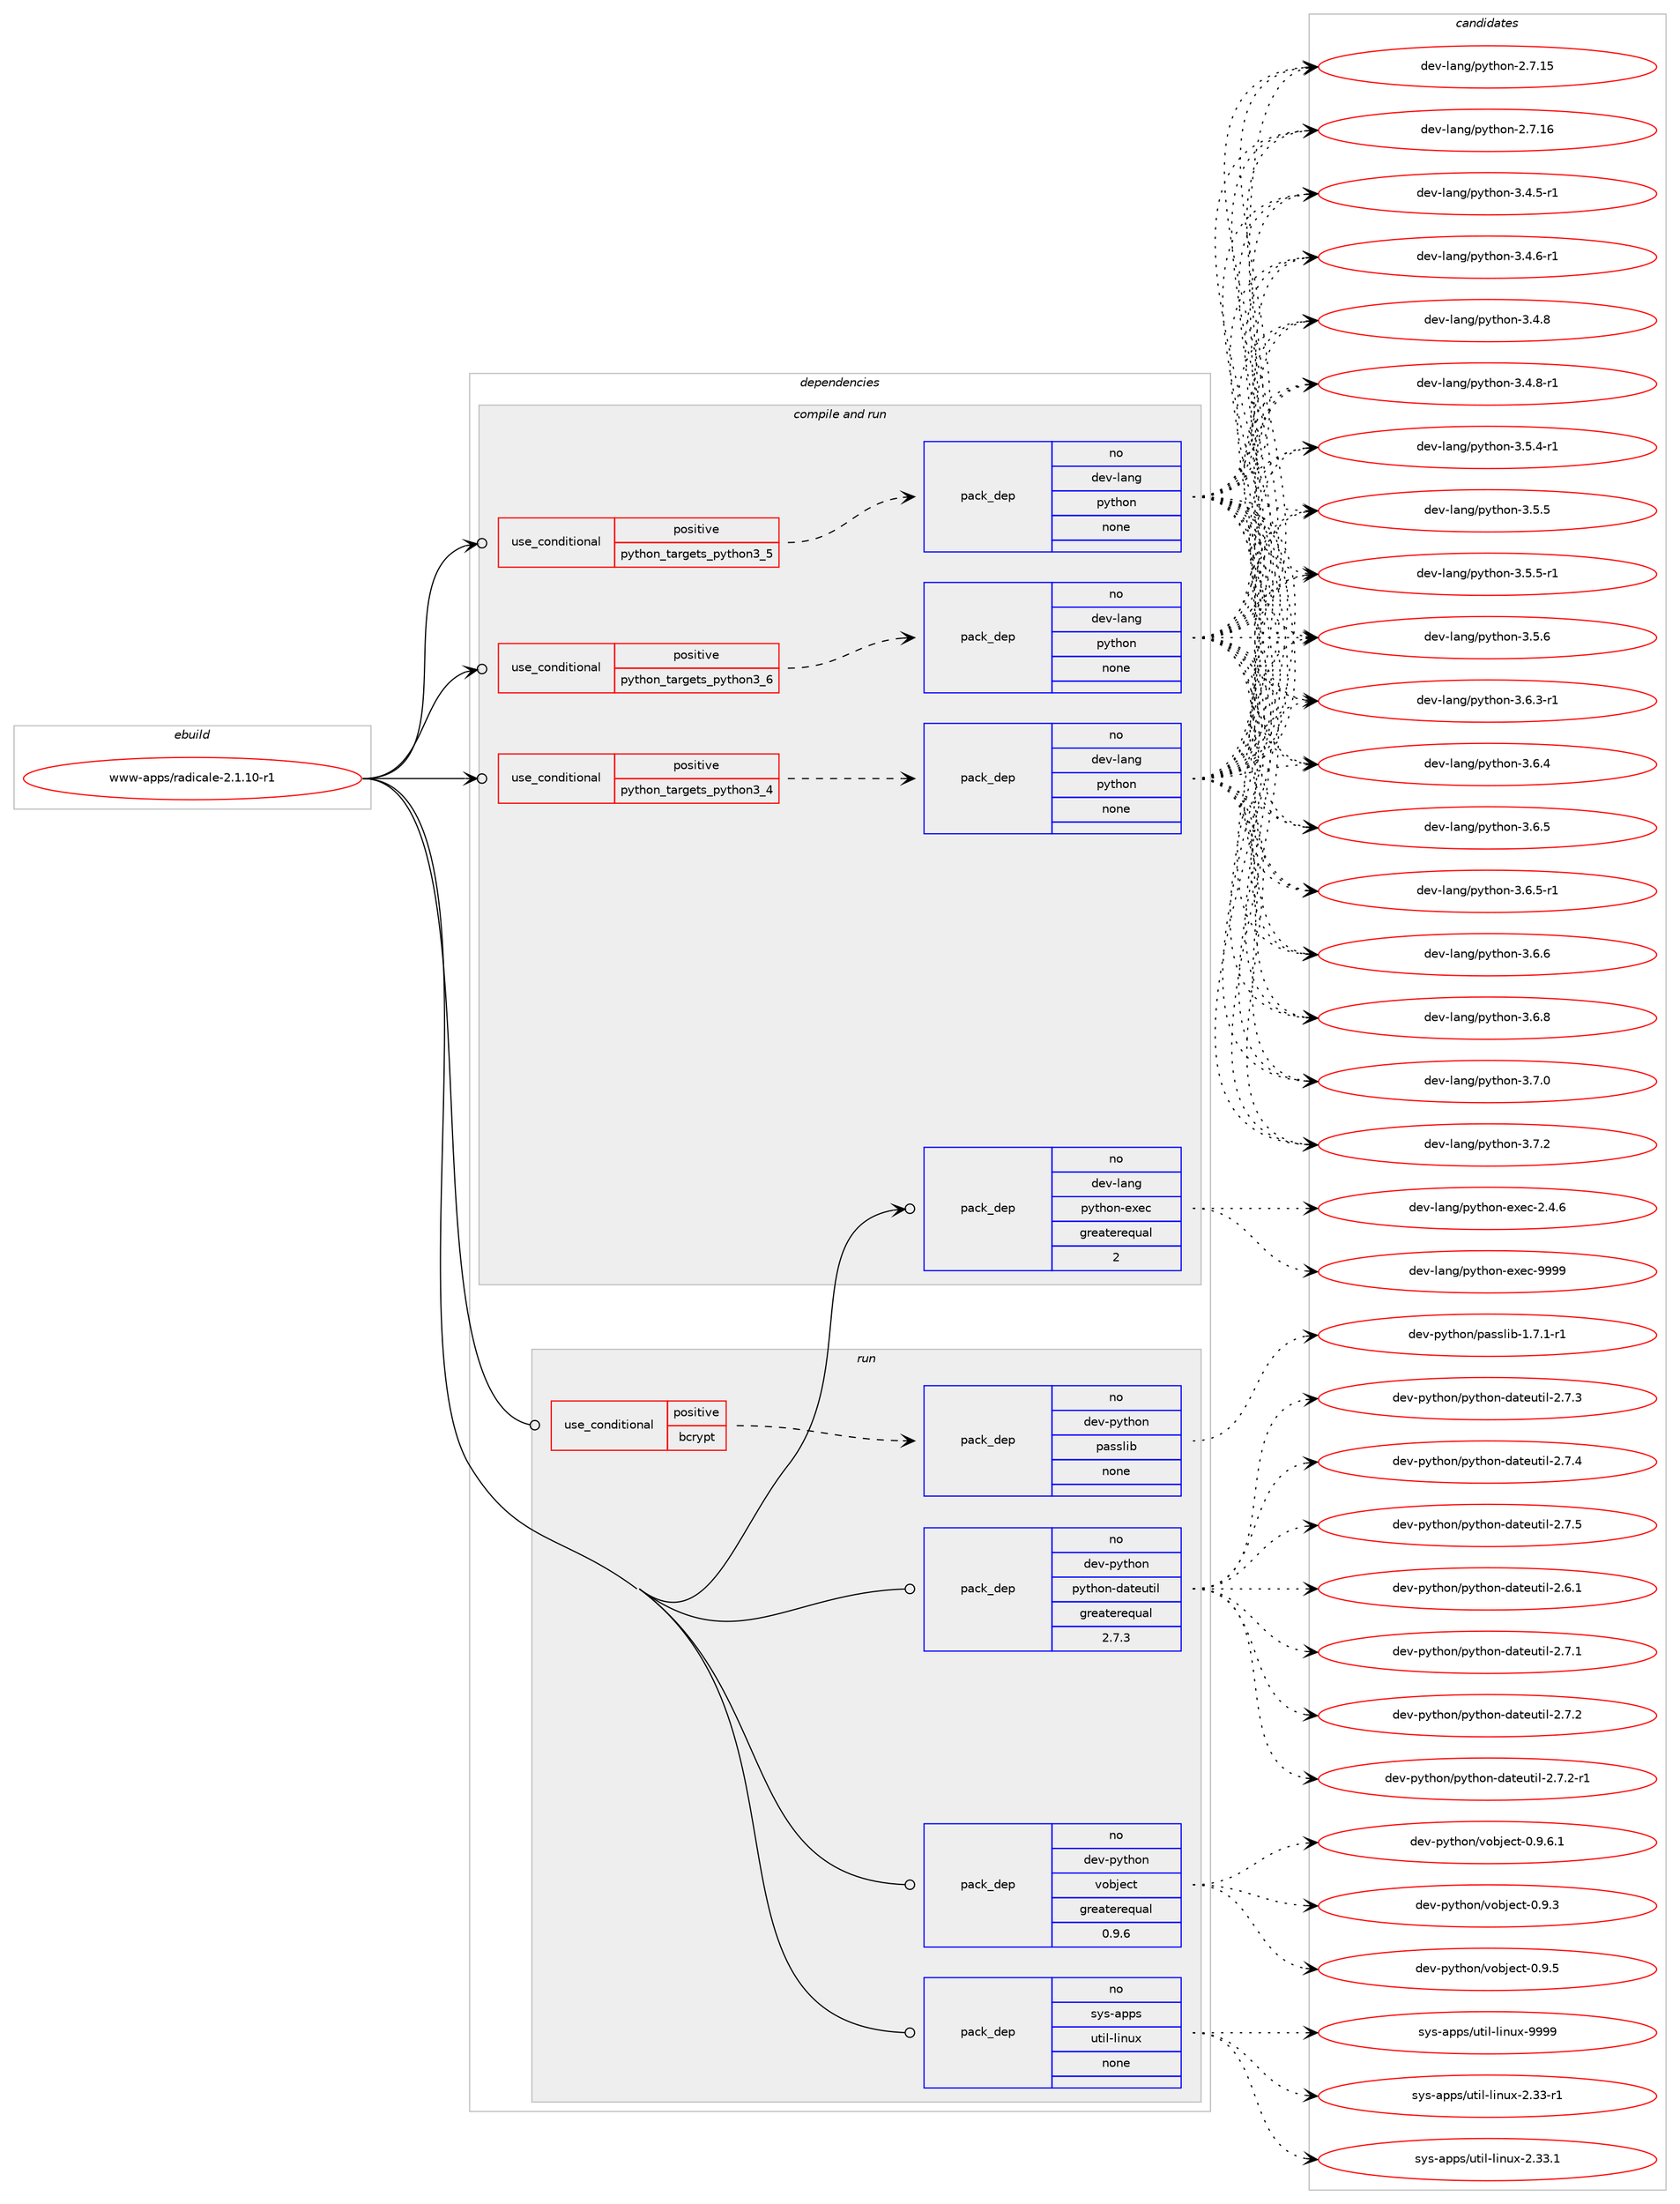 digraph prolog {

# *************
# Graph options
# *************

newrank=true;
concentrate=true;
compound=true;
graph [rankdir=LR,fontname=Helvetica,fontsize=10,ranksep=1.5];#, ranksep=2.5, nodesep=0.2];
edge  [arrowhead=vee];
node  [fontname=Helvetica,fontsize=10];

# **********
# The ebuild
# **********

subgraph cluster_leftcol {
color=gray;
rank=same;
label=<<i>ebuild</i>>;
id [label="www-apps/radicale-2.1.10-r1", color=red, width=4, href="../www-apps/radicale-2.1.10-r1.svg"];
}

# ****************
# The dependencies
# ****************

subgraph cluster_midcol {
color=gray;
label=<<i>dependencies</i>>;
subgraph cluster_compile {
fillcolor="#eeeeee";
style=filled;
label=<<i>compile</i>>;
}
subgraph cluster_compileandrun {
fillcolor="#eeeeee";
style=filled;
label=<<i>compile and run</i>>;
subgraph cond463524 {
dependency1746719 [label=<<TABLE BORDER="0" CELLBORDER="1" CELLSPACING="0" CELLPADDING="4"><TR><TD ROWSPAN="3" CELLPADDING="10">use_conditional</TD></TR><TR><TD>positive</TD></TR><TR><TD>python_targets_python3_4</TD></TR></TABLE>>, shape=none, color=red];
subgraph pack1253998 {
dependency1746720 [label=<<TABLE BORDER="0" CELLBORDER="1" CELLSPACING="0" CELLPADDING="4" WIDTH="220"><TR><TD ROWSPAN="6" CELLPADDING="30">pack_dep</TD></TR><TR><TD WIDTH="110">no</TD></TR><TR><TD>dev-lang</TD></TR><TR><TD>python</TD></TR><TR><TD>none</TD></TR><TR><TD></TD></TR></TABLE>>, shape=none, color=blue];
}
dependency1746719:e -> dependency1746720:w [weight=20,style="dashed",arrowhead="vee"];
}
id:e -> dependency1746719:w [weight=20,style="solid",arrowhead="odotvee"];
subgraph cond463525 {
dependency1746721 [label=<<TABLE BORDER="0" CELLBORDER="1" CELLSPACING="0" CELLPADDING="4"><TR><TD ROWSPAN="3" CELLPADDING="10">use_conditional</TD></TR><TR><TD>positive</TD></TR><TR><TD>python_targets_python3_5</TD></TR></TABLE>>, shape=none, color=red];
subgraph pack1253999 {
dependency1746722 [label=<<TABLE BORDER="0" CELLBORDER="1" CELLSPACING="0" CELLPADDING="4" WIDTH="220"><TR><TD ROWSPAN="6" CELLPADDING="30">pack_dep</TD></TR><TR><TD WIDTH="110">no</TD></TR><TR><TD>dev-lang</TD></TR><TR><TD>python</TD></TR><TR><TD>none</TD></TR><TR><TD></TD></TR></TABLE>>, shape=none, color=blue];
}
dependency1746721:e -> dependency1746722:w [weight=20,style="dashed",arrowhead="vee"];
}
id:e -> dependency1746721:w [weight=20,style="solid",arrowhead="odotvee"];
subgraph cond463526 {
dependency1746723 [label=<<TABLE BORDER="0" CELLBORDER="1" CELLSPACING="0" CELLPADDING="4"><TR><TD ROWSPAN="3" CELLPADDING="10">use_conditional</TD></TR><TR><TD>positive</TD></TR><TR><TD>python_targets_python3_6</TD></TR></TABLE>>, shape=none, color=red];
subgraph pack1254000 {
dependency1746724 [label=<<TABLE BORDER="0" CELLBORDER="1" CELLSPACING="0" CELLPADDING="4" WIDTH="220"><TR><TD ROWSPAN="6" CELLPADDING="30">pack_dep</TD></TR><TR><TD WIDTH="110">no</TD></TR><TR><TD>dev-lang</TD></TR><TR><TD>python</TD></TR><TR><TD>none</TD></TR><TR><TD></TD></TR></TABLE>>, shape=none, color=blue];
}
dependency1746723:e -> dependency1746724:w [weight=20,style="dashed",arrowhead="vee"];
}
id:e -> dependency1746723:w [weight=20,style="solid",arrowhead="odotvee"];
subgraph pack1254001 {
dependency1746725 [label=<<TABLE BORDER="0" CELLBORDER="1" CELLSPACING="0" CELLPADDING="4" WIDTH="220"><TR><TD ROWSPAN="6" CELLPADDING="30">pack_dep</TD></TR><TR><TD WIDTH="110">no</TD></TR><TR><TD>dev-lang</TD></TR><TR><TD>python-exec</TD></TR><TR><TD>greaterequal</TD></TR><TR><TD>2</TD></TR></TABLE>>, shape=none, color=blue];
}
id:e -> dependency1746725:w [weight=20,style="solid",arrowhead="odotvee"];
}
subgraph cluster_run {
fillcolor="#eeeeee";
style=filled;
label=<<i>run</i>>;
subgraph cond463527 {
dependency1746726 [label=<<TABLE BORDER="0" CELLBORDER="1" CELLSPACING="0" CELLPADDING="4"><TR><TD ROWSPAN="3" CELLPADDING="10">use_conditional</TD></TR><TR><TD>positive</TD></TR><TR><TD>bcrypt</TD></TR></TABLE>>, shape=none, color=red];
subgraph pack1254002 {
dependency1746727 [label=<<TABLE BORDER="0" CELLBORDER="1" CELLSPACING="0" CELLPADDING="4" WIDTH="220"><TR><TD ROWSPAN="6" CELLPADDING="30">pack_dep</TD></TR><TR><TD WIDTH="110">no</TD></TR><TR><TD>dev-python</TD></TR><TR><TD>passlib</TD></TR><TR><TD>none</TD></TR><TR><TD></TD></TR></TABLE>>, shape=none, color=blue];
}
dependency1746726:e -> dependency1746727:w [weight=20,style="dashed",arrowhead="vee"];
}
id:e -> dependency1746726:w [weight=20,style="solid",arrowhead="odot"];
subgraph pack1254003 {
dependency1746728 [label=<<TABLE BORDER="0" CELLBORDER="1" CELLSPACING="0" CELLPADDING="4" WIDTH="220"><TR><TD ROWSPAN="6" CELLPADDING="30">pack_dep</TD></TR><TR><TD WIDTH="110">no</TD></TR><TR><TD>dev-python</TD></TR><TR><TD>python-dateutil</TD></TR><TR><TD>greaterequal</TD></TR><TR><TD>2.7.3</TD></TR></TABLE>>, shape=none, color=blue];
}
id:e -> dependency1746728:w [weight=20,style="solid",arrowhead="odot"];
subgraph pack1254004 {
dependency1746729 [label=<<TABLE BORDER="0" CELLBORDER="1" CELLSPACING="0" CELLPADDING="4" WIDTH="220"><TR><TD ROWSPAN="6" CELLPADDING="30">pack_dep</TD></TR><TR><TD WIDTH="110">no</TD></TR><TR><TD>dev-python</TD></TR><TR><TD>vobject</TD></TR><TR><TD>greaterequal</TD></TR><TR><TD>0.9.6</TD></TR></TABLE>>, shape=none, color=blue];
}
id:e -> dependency1746729:w [weight=20,style="solid",arrowhead="odot"];
subgraph pack1254005 {
dependency1746730 [label=<<TABLE BORDER="0" CELLBORDER="1" CELLSPACING="0" CELLPADDING="4" WIDTH="220"><TR><TD ROWSPAN="6" CELLPADDING="30">pack_dep</TD></TR><TR><TD WIDTH="110">no</TD></TR><TR><TD>sys-apps</TD></TR><TR><TD>util-linux</TD></TR><TR><TD>none</TD></TR><TR><TD></TD></TR></TABLE>>, shape=none, color=blue];
}
id:e -> dependency1746730:w [weight=20,style="solid",arrowhead="odot"];
}
}

# **************
# The candidates
# **************

subgraph cluster_choices {
rank=same;
color=gray;
label=<<i>candidates</i>>;

subgraph choice1253998 {
color=black;
nodesep=1;
choice10010111845108971101034711212111610411111045504655464953 [label="dev-lang/python-2.7.15", color=red, width=4,href="../dev-lang/python-2.7.15.svg"];
choice10010111845108971101034711212111610411111045504655464954 [label="dev-lang/python-2.7.16", color=red, width=4,href="../dev-lang/python-2.7.16.svg"];
choice1001011184510897110103471121211161041111104551465246534511449 [label="dev-lang/python-3.4.5-r1", color=red, width=4,href="../dev-lang/python-3.4.5-r1.svg"];
choice1001011184510897110103471121211161041111104551465246544511449 [label="dev-lang/python-3.4.6-r1", color=red, width=4,href="../dev-lang/python-3.4.6-r1.svg"];
choice100101118451089711010347112121116104111110455146524656 [label="dev-lang/python-3.4.8", color=red, width=4,href="../dev-lang/python-3.4.8.svg"];
choice1001011184510897110103471121211161041111104551465246564511449 [label="dev-lang/python-3.4.8-r1", color=red, width=4,href="../dev-lang/python-3.4.8-r1.svg"];
choice1001011184510897110103471121211161041111104551465346524511449 [label="dev-lang/python-3.5.4-r1", color=red, width=4,href="../dev-lang/python-3.5.4-r1.svg"];
choice100101118451089711010347112121116104111110455146534653 [label="dev-lang/python-3.5.5", color=red, width=4,href="../dev-lang/python-3.5.5.svg"];
choice1001011184510897110103471121211161041111104551465346534511449 [label="dev-lang/python-3.5.5-r1", color=red, width=4,href="../dev-lang/python-3.5.5-r1.svg"];
choice100101118451089711010347112121116104111110455146534654 [label="dev-lang/python-3.5.6", color=red, width=4,href="../dev-lang/python-3.5.6.svg"];
choice1001011184510897110103471121211161041111104551465446514511449 [label="dev-lang/python-3.6.3-r1", color=red, width=4,href="../dev-lang/python-3.6.3-r1.svg"];
choice100101118451089711010347112121116104111110455146544652 [label="dev-lang/python-3.6.4", color=red, width=4,href="../dev-lang/python-3.6.4.svg"];
choice100101118451089711010347112121116104111110455146544653 [label="dev-lang/python-3.6.5", color=red, width=4,href="../dev-lang/python-3.6.5.svg"];
choice1001011184510897110103471121211161041111104551465446534511449 [label="dev-lang/python-3.6.5-r1", color=red, width=4,href="../dev-lang/python-3.6.5-r1.svg"];
choice100101118451089711010347112121116104111110455146544654 [label="dev-lang/python-3.6.6", color=red, width=4,href="../dev-lang/python-3.6.6.svg"];
choice100101118451089711010347112121116104111110455146544656 [label="dev-lang/python-3.6.8", color=red, width=4,href="../dev-lang/python-3.6.8.svg"];
choice100101118451089711010347112121116104111110455146554648 [label="dev-lang/python-3.7.0", color=red, width=4,href="../dev-lang/python-3.7.0.svg"];
choice100101118451089711010347112121116104111110455146554650 [label="dev-lang/python-3.7.2", color=red, width=4,href="../dev-lang/python-3.7.2.svg"];
dependency1746720:e -> choice10010111845108971101034711212111610411111045504655464953:w [style=dotted,weight="100"];
dependency1746720:e -> choice10010111845108971101034711212111610411111045504655464954:w [style=dotted,weight="100"];
dependency1746720:e -> choice1001011184510897110103471121211161041111104551465246534511449:w [style=dotted,weight="100"];
dependency1746720:e -> choice1001011184510897110103471121211161041111104551465246544511449:w [style=dotted,weight="100"];
dependency1746720:e -> choice100101118451089711010347112121116104111110455146524656:w [style=dotted,weight="100"];
dependency1746720:e -> choice1001011184510897110103471121211161041111104551465246564511449:w [style=dotted,weight="100"];
dependency1746720:e -> choice1001011184510897110103471121211161041111104551465346524511449:w [style=dotted,weight="100"];
dependency1746720:e -> choice100101118451089711010347112121116104111110455146534653:w [style=dotted,weight="100"];
dependency1746720:e -> choice1001011184510897110103471121211161041111104551465346534511449:w [style=dotted,weight="100"];
dependency1746720:e -> choice100101118451089711010347112121116104111110455146534654:w [style=dotted,weight="100"];
dependency1746720:e -> choice1001011184510897110103471121211161041111104551465446514511449:w [style=dotted,weight="100"];
dependency1746720:e -> choice100101118451089711010347112121116104111110455146544652:w [style=dotted,weight="100"];
dependency1746720:e -> choice100101118451089711010347112121116104111110455146544653:w [style=dotted,weight="100"];
dependency1746720:e -> choice1001011184510897110103471121211161041111104551465446534511449:w [style=dotted,weight="100"];
dependency1746720:e -> choice100101118451089711010347112121116104111110455146544654:w [style=dotted,weight="100"];
dependency1746720:e -> choice100101118451089711010347112121116104111110455146544656:w [style=dotted,weight="100"];
dependency1746720:e -> choice100101118451089711010347112121116104111110455146554648:w [style=dotted,weight="100"];
dependency1746720:e -> choice100101118451089711010347112121116104111110455146554650:w [style=dotted,weight="100"];
}
subgraph choice1253999 {
color=black;
nodesep=1;
choice10010111845108971101034711212111610411111045504655464953 [label="dev-lang/python-2.7.15", color=red, width=4,href="../dev-lang/python-2.7.15.svg"];
choice10010111845108971101034711212111610411111045504655464954 [label="dev-lang/python-2.7.16", color=red, width=4,href="../dev-lang/python-2.7.16.svg"];
choice1001011184510897110103471121211161041111104551465246534511449 [label="dev-lang/python-3.4.5-r1", color=red, width=4,href="../dev-lang/python-3.4.5-r1.svg"];
choice1001011184510897110103471121211161041111104551465246544511449 [label="dev-lang/python-3.4.6-r1", color=red, width=4,href="../dev-lang/python-3.4.6-r1.svg"];
choice100101118451089711010347112121116104111110455146524656 [label="dev-lang/python-3.4.8", color=red, width=4,href="../dev-lang/python-3.4.8.svg"];
choice1001011184510897110103471121211161041111104551465246564511449 [label="dev-lang/python-3.4.8-r1", color=red, width=4,href="../dev-lang/python-3.4.8-r1.svg"];
choice1001011184510897110103471121211161041111104551465346524511449 [label="dev-lang/python-3.5.4-r1", color=red, width=4,href="../dev-lang/python-3.5.4-r1.svg"];
choice100101118451089711010347112121116104111110455146534653 [label="dev-lang/python-3.5.5", color=red, width=4,href="../dev-lang/python-3.5.5.svg"];
choice1001011184510897110103471121211161041111104551465346534511449 [label="dev-lang/python-3.5.5-r1", color=red, width=4,href="../dev-lang/python-3.5.5-r1.svg"];
choice100101118451089711010347112121116104111110455146534654 [label="dev-lang/python-3.5.6", color=red, width=4,href="../dev-lang/python-3.5.6.svg"];
choice1001011184510897110103471121211161041111104551465446514511449 [label="dev-lang/python-3.6.3-r1", color=red, width=4,href="../dev-lang/python-3.6.3-r1.svg"];
choice100101118451089711010347112121116104111110455146544652 [label="dev-lang/python-3.6.4", color=red, width=4,href="../dev-lang/python-3.6.4.svg"];
choice100101118451089711010347112121116104111110455146544653 [label="dev-lang/python-3.6.5", color=red, width=4,href="../dev-lang/python-3.6.5.svg"];
choice1001011184510897110103471121211161041111104551465446534511449 [label="dev-lang/python-3.6.5-r1", color=red, width=4,href="../dev-lang/python-3.6.5-r1.svg"];
choice100101118451089711010347112121116104111110455146544654 [label="dev-lang/python-3.6.6", color=red, width=4,href="../dev-lang/python-3.6.6.svg"];
choice100101118451089711010347112121116104111110455146544656 [label="dev-lang/python-3.6.8", color=red, width=4,href="../dev-lang/python-3.6.8.svg"];
choice100101118451089711010347112121116104111110455146554648 [label="dev-lang/python-3.7.0", color=red, width=4,href="../dev-lang/python-3.7.0.svg"];
choice100101118451089711010347112121116104111110455146554650 [label="dev-lang/python-3.7.2", color=red, width=4,href="../dev-lang/python-3.7.2.svg"];
dependency1746722:e -> choice10010111845108971101034711212111610411111045504655464953:w [style=dotted,weight="100"];
dependency1746722:e -> choice10010111845108971101034711212111610411111045504655464954:w [style=dotted,weight="100"];
dependency1746722:e -> choice1001011184510897110103471121211161041111104551465246534511449:w [style=dotted,weight="100"];
dependency1746722:e -> choice1001011184510897110103471121211161041111104551465246544511449:w [style=dotted,weight="100"];
dependency1746722:e -> choice100101118451089711010347112121116104111110455146524656:w [style=dotted,weight="100"];
dependency1746722:e -> choice1001011184510897110103471121211161041111104551465246564511449:w [style=dotted,weight="100"];
dependency1746722:e -> choice1001011184510897110103471121211161041111104551465346524511449:w [style=dotted,weight="100"];
dependency1746722:e -> choice100101118451089711010347112121116104111110455146534653:w [style=dotted,weight="100"];
dependency1746722:e -> choice1001011184510897110103471121211161041111104551465346534511449:w [style=dotted,weight="100"];
dependency1746722:e -> choice100101118451089711010347112121116104111110455146534654:w [style=dotted,weight="100"];
dependency1746722:e -> choice1001011184510897110103471121211161041111104551465446514511449:w [style=dotted,weight="100"];
dependency1746722:e -> choice100101118451089711010347112121116104111110455146544652:w [style=dotted,weight="100"];
dependency1746722:e -> choice100101118451089711010347112121116104111110455146544653:w [style=dotted,weight="100"];
dependency1746722:e -> choice1001011184510897110103471121211161041111104551465446534511449:w [style=dotted,weight="100"];
dependency1746722:e -> choice100101118451089711010347112121116104111110455146544654:w [style=dotted,weight="100"];
dependency1746722:e -> choice100101118451089711010347112121116104111110455146544656:w [style=dotted,weight="100"];
dependency1746722:e -> choice100101118451089711010347112121116104111110455146554648:w [style=dotted,weight="100"];
dependency1746722:e -> choice100101118451089711010347112121116104111110455146554650:w [style=dotted,weight="100"];
}
subgraph choice1254000 {
color=black;
nodesep=1;
choice10010111845108971101034711212111610411111045504655464953 [label="dev-lang/python-2.7.15", color=red, width=4,href="../dev-lang/python-2.7.15.svg"];
choice10010111845108971101034711212111610411111045504655464954 [label="dev-lang/python-2.7.16", color=red, width=4,href="../dev-lang/python-2.7.16.svg"];
choice1001011184510897110103471121211161041111104551465246534511449 [label="dev-lang/python-3.4.5-r1", color=red, width=4,href="../dev-lang/python-3.4.5-r1.svg"];
choice1001011184510897110103471121211161041111104551465246544511449 [label="dev-lang/python-3.4.6-r1", color=red, width=4,href="../dev-lang/python-3.4.6-r1.svg"];
choice100101118451089711010347112121116104111110455146524656 [label="dev-lang/python-3.4.8", color=red, width=4,href="../dev-lang/python-3.4.8.svg"];
choice1001011184510897110103471121211161041111104551465246564511449 [label="dev-lang/python-3.4.8-r1", color=red, width=4,href="../dev-lang/python-3.4.8-r1.svg"];
choice1001011184510897110103471121211161041111104551465346524511449 [label="dev-lang/python-3.5.4-r1", color=red, width=4,href="../dev-lang/python-3.5.4-r1.svg"];
choice100101118451089711010347112121116104111110455146534653 [label="dev-lang/python-3.5.5", color=red, width=4,href="../dev-lang/python-3.5.5.svg"];
choice1001011184510897110103471121211161041111104551465346534511449 [label="dev-lang/python-3.5.5-r1", color=red, width=4,href="../dev-lang/python-3.5.5-r1.svg"];
choice100101118451089711010347112121116104111110455146534654 [label="dev-lang/python-3.5.6", color=red, width=4,href="../dev-lang/python-3.5.6.svg"];
choice1001011184510897110103471121211161041111104551465446514511449 [label="dev-lang/python-3.6.3-r1", color=red, width=4,href="../dev-lang/python-3.6.3-r1.svg"];
choice100101118451089711010347112121116104111110455146544652 [label="dev-lang/python-3.6.4", color=red, width=4,href="../dev-lang/python-3.6.4.svg"];
choice100101118451089711010347112121116104111110455146544653 [label="dev-lang/python-3.6.5", color=red, width=4,href="../dev-lang/python-3.6.5.svg"];
choice1001011184510897110103471121211161041111104551465446534511449 [label="dev-lang/python-3.6.5-r1", color=red, width=4,href="../dev-lang/python-3.6.5-r1.svg"];
choice100101118451089711010347112121116104111110455146544654 [label="dev-lang/python-3.6.6", color=red, width=4,href="../dev-lang/python-3.6.6.svg"];
choice100101118451089711010347112121116104111110455146544656 [label="dev-lang/python-3.6.8", color=red, width=4,href="../dev-lang/python-3.6.8.svg"];
choice100101118451089711010347112121116104111110455146554648 [label="dev-lang/python-3.7.0", color=red, width=4,href="../dev-lang/python-3.7.0.svg"];
choice100101118451089711010347112121116104111110455146554650 [label="dev-lang/python-3.7.2", color=red, width=4,href="../dev-lang/python-3.7.2.svg"];
dependency1746724:e -> choice10010111845108971101034711212111610411111045504655464953:w [style=dotted,weight="100"];
dependency1746724:e -> choice10010111845108971101034711212111610411111045504655464954:w [style=dotted,weight="100"];
dependency1746724:e -> choice1001011184510897110103471121211161041111104551465246534511449:w [style=dotted,weight="100"];
dependency1746724:e -> choice1001011184510897110103471121211161041111104551465246544511449:w [style=dotted,weight="100"];
dependency1746724:e -> choice100101118451089711010347112121116104111110455146524656:w [style=dotted,weight="100"];
dependency1746724:e -> choice1001011184510897110103471121211161041111104551465246564511449:w [style=dotted,weight="100"];
dependency1746724:e -> choice1001011184510897110103471121211161041111104551465346524511449:w [style=dotted,weight="100"];
dependency1746724:e -> choice100101118451089711010347112121116104111110455146534653:w [style=dotted,weight="100"];
dependency1746724:e -> choice1001011184510897110103471121211161041111104551465346534511449:w [style=dotted,weight="100"];
dependency1746724:e -> choice100101118451089711010347112121116104111110455146534654:w [style=dotted,weight="100"];
dependency1746724:e -> choice1001011184510897110103471121211161041111104551465446514511449:w [style=dotted,weight="100"];
dependency1746724:e -> choice100101118451089711010347112121116104111110455146544652:w [style=dotted,weight="100"];
dependency1746724:e -> choice100101118451089711010347112121116104111110455146544653:w [style=dotted,weight="100"];
dependency1746724:e -> choice1001011184510897110103471121211161041111104551465446534511449:w [style=dotted,weight="100"];
dependency1746724:e -> choice100101118451089711010347112121116104111110455146544654:w [style=dotted,weight="100"];
dependency1746724:e -> choice100101118451089711010347112121116104111110455146544656:w [style=dotted,weight="100"];
dependency1746724:e -> choice100101118451089711010347112121116104111110455146554648:w [style=dotted,weight="100"];
dependency1746724:e -> choice100101118451089711010347112121116104111110455146554650:w [style=dotted,weight="100"];
}
subgraph choice1254001 {
color=black;
nodesep=1;
choice1001011184510897110103471121211161041111104510112010199455046524654 [label="dev-lang/python-exec-2.4.6", color=red, width=4,href="../dev-lang/python-exec-2.4.6.svg"];
choice10010111845108971101034711212111610411111045101120101994557575757 [label="dev-lang/python-exec-9999", color=red, width=4,href="../dev-lang/python-exec-9999.svg"];
dependency1746725:e -> choice1001011184510897110103471121211161041111104510112010199455046524654:w [style=dotted,weight="100"];
dependency1746725:e -> choice10010111845108971101034711212111610411111045101120101994557575757:w [style=dotted,weight="100"];
}
subgraph choice1254002 {
color=black;
nodesep=1;
choice100101118451121211161041111104711297115115108105984549465546494511449 [label="dev-python/passlib-1.7.1-r1", color=red, width=4,href="../dev-python/passlib-1.7.1-r1.svg"];
dependency1746727:e -> choice100101118451121211161041111104711297115115108105984549465546494511449:w [style=dotted,weight="100"];
}
subgraph choice1254003 {
color=black;
nodesep=1;
choice10010111845112121116104111110471121211161041111104510097116101117116105108455046544649 [label="dev-python/python-dateutil-2.6.1", color=red, width=4,href="../dev-python/python-dateutil-2.6.1.svg"];
choice10010111845112121116104111110471121211161041111104510097116101117116105108455046554649 [label="dev-python/python-dateutil-2.7.1", color=red, width=4,href="../dev-python/python-dateutil-2.7.1.svg"];
choice10010111845112121116104111110471121211161041111104510097116101117116105108455046554650 [label="dev-python/python-dateutil-2.7.2", color=red, width=4,href="../dev-python/python-dateutil-2.7.2.svg"];
choice100101118451121211161041111104711212111610411111045100971161011171161051084550465546504511449 [label="dev-python/python-dateutil-2.7.2-r1", color=red, width=4,href="../dev-python/python-dateutil-2.7.2-r1.svg"];
choice10010111845112121116104111110471121211161041111104510097116101117116105108455046554651 [label="dev-python/python-dateutil-2.7.3", color=red, width=4,href="../dev-python/python-dateutil-2.7.3.svg"];
choice10010111845112121116104111110471121211161041111104510097116101117116105108455046554652 [label="dev-python/python-dateutil-2.7.4", color=red, width=4,href="../dev-python/python-dateutil-2.7.4.svg"];
choice10010111845112121116104111110471121211161041111104510097116101117116105108455046554653 [label="dev-python/python-dateutil-2.7.5", color=red, width=4,href="../dev-python/python-dateutil-2.7.5.svg"];
dependency1746728:e -> choice10010111845112121116104111110471121211161041111104510097116101117116105108455046544649:w [style=dotted,weight="100"];
dependency1746728:e -> choice10010111845112121116104111110471121211161041111104510097116101117116105108455046554649:w [style=dotted,weight="100"];
dependency1746728:e -> choice10010111845112121116104111110471121211161041111104510097116101117116105108455046554650:w [style=dotted,weight="100"];
dependency1746728:e -> choice100101118451121211161041111104711212111610411111045100971161011171161051084550465546504511449:w [style=dotted,weight="100"];
dependency1746728:e -> choice10010111845112121116104111110471121211161041111104510097116101117116105108455046554651:w [style=dotted,weight="100"];
dependency1746728:e -> choice10010111845112121116104111110471121211161041111104510097116101117116105108455046554652:w [style=dotted,weight="100"];
dependency1746728:e -> choice10010111845112121116104111110471121211161041111104510097116101117116105108455046554653:w [style=dotted,weight="100"];
}
subgraph choice1254004 {
color=black;
nodesep=1;
choice10010111845112121116104111110471181119810610199116454846574651 [label="dev-python/vobject-0.9.3", color=red, width=4,href="../dev-python/vobject-0.9.3.svg"];
choice10010111845112121116104111110471181119810610199116454846574653 [label="dev-python/vobject-0.9.5", color=red, width=4,href="../dev-python/vobject-0.9.5.svg"];
choice100101118451121211161041111104711811198106101991164548465746544649 [label="dev-python/vobject-0.9.6.1", color=red, width=4,href="../dev-python/vobject-0.9.6.1.svg"];
dependency1746729:e -> choice10010111845112121116104111110471181119810610199116454846574651:w [style=dotted,weight="100"];
dependency1746729:e -> choice10010111845112121116104111110471181119810610199116454846574653:w [style=dotted,weight="100"];
dependency1746729:e -> choice100101118451121211161041111104711811198106101991164548465746544649:w [style=dotted,weight="100"];
}
subgraph choice1254005 {
color=black;
nodesep=1;
choice1151211154597112112115471171161051084510810511011712045504651514511449 [label="sys-apps/util-linux-2.33-r1", color=red, width=4,href="../sys-apps/util-linux-2.33-r1.svg"];
choice1151211154597112112115471171161051084510810511011712045504651514649 [label="sys-apps/util-linux-2.33.1", color=red, width=4,href="../sys-apps/util-linux-2.33.1.svg"];
choice115121115459711211211547117116105108451081051101171204557575757 [label="sys-apps/util-linux-9999", color=red, width=4,href="../sys-apps/util-linux-9999.svg"];
dependency1746730:e -> choice1151211154597112112115471171161051084510810511011712045504651514511449:w [style=dotted,weight="100"];
dependency1746730:e -> choice1151211154597112112115471171161051084510810511011712045504651514649:w [style=dotted,weight="100"];
dependency1746730:e -> choice115121115459711211211547117116105108451081051101171204557575757:w [style=dotted,weight="100"];
}
}

}
